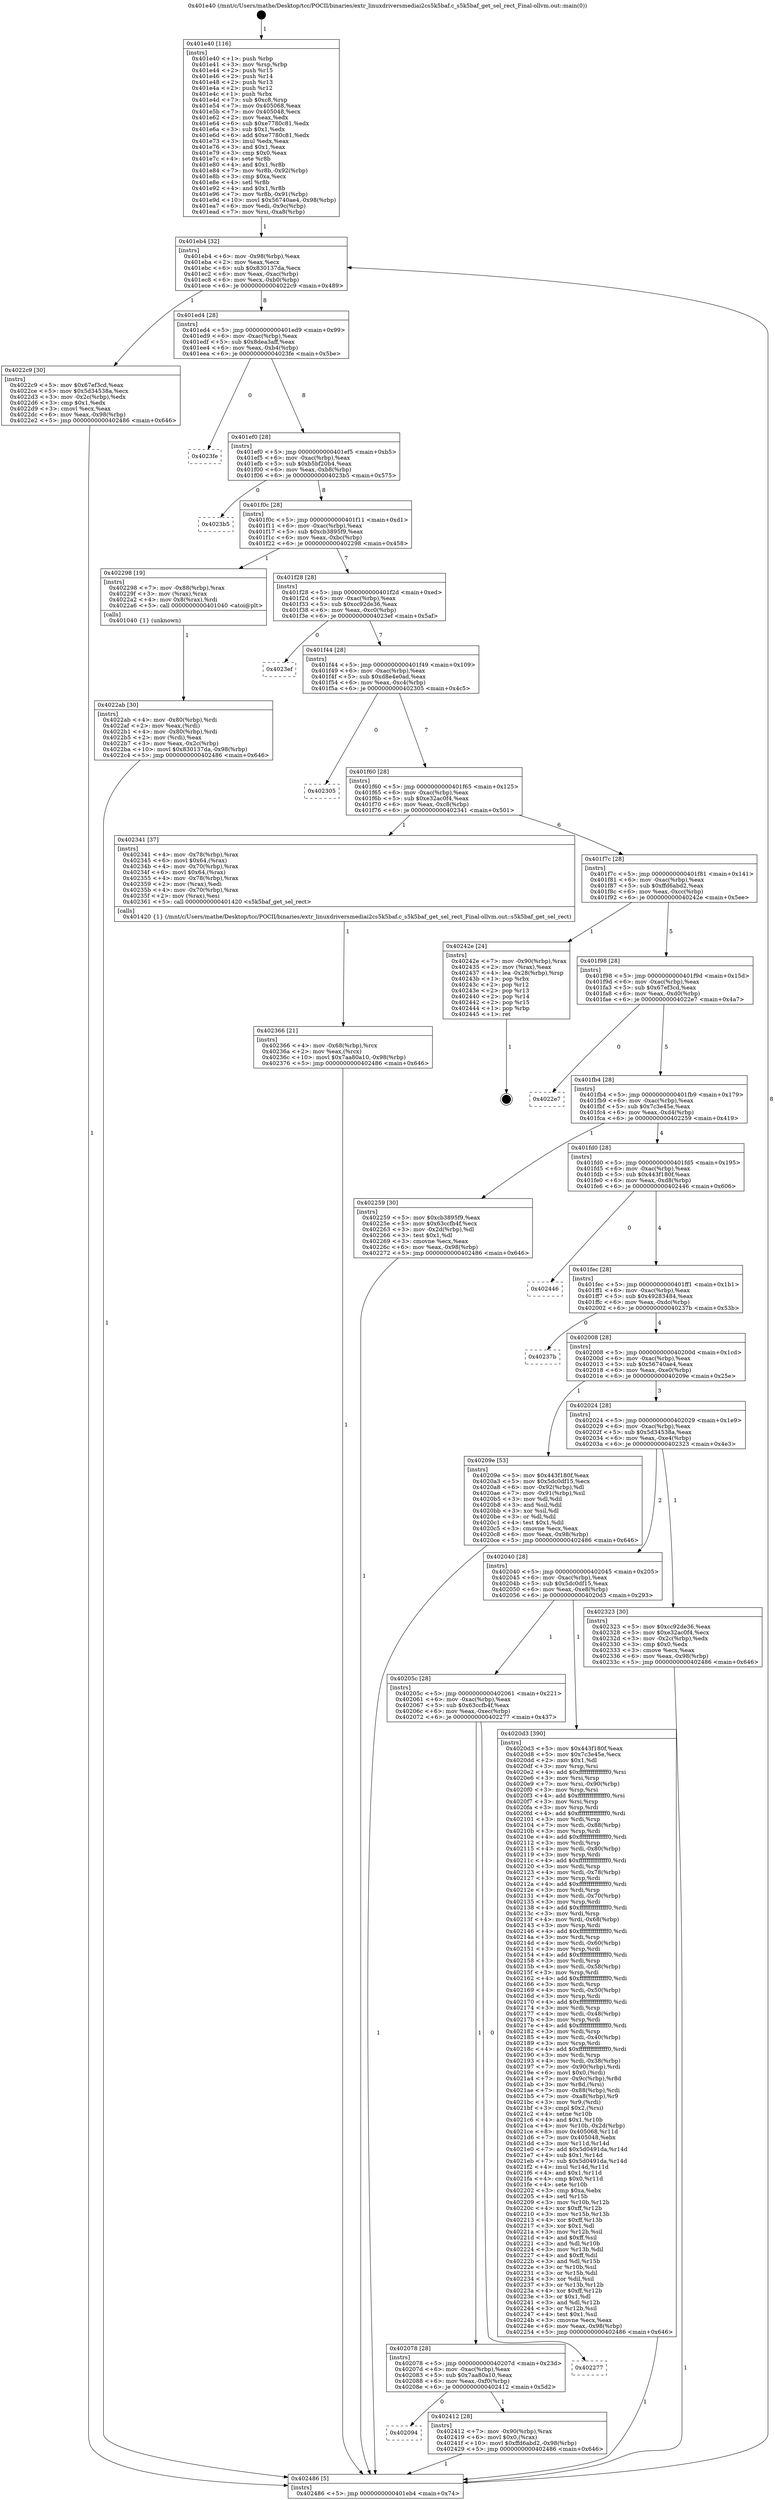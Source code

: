 digraph "0x401e40" {
  label = "0x401e40 (/mnt/c/Users/mathe/Desktop/tcc/POCII/binaries/extr_linuxdriversmediai2cs5k5baf.c_s5k5baf_get_sel_rect_Final-ollvm.out::main(0))"
  labelloc = "t"
  node[shape=record]

  Entry [label="",width=0.3,height=0.3,shape=circle,fillcolor=black,style=filled]
  "0x401eb4" [label="{
     0x401eb4 [32]\l
     | [instrs]\l
     &nbsp;&nbsp;0x401eb4 \<+6\>: mov -0x98(%rbp),%eax\l
     &nbsp;&nbsp;0x401eba \<+2\>: mov %eax,%ecx\l
     &nbsp;&nbsp;0x401ebc \<+6\>: sub $0x830137da,%ecx\l
     &nbsp;&nbsp;0x401ec2 \<+6\>: mov %eax,-0xac(%rbp)\l
     &nbsp;&nbsp;0x401ec8 \<+6\>: mov %ecx,-0xb0(%rbp)\l
     &nbsp;&nbsp;0x401ece \<+6\>: je 00000000004022c9 \<main+0x489\>\l
  }"]
  "0x4022c9" [label="{
     0x4022c9 [30]\l
     | [instrs]\l
     &nbsp;&nbsp;0x4022c9 \<+5\>: mov $0x67ef3cd,%eax\l
     &nbsp;&nbsp;0x4022ce \<+5\>: mov $0x5d34538a,%ecx\l
     &nbsp;&nbsp;0x4022d3 \<+3\>: mov -0x2c(%rbp),%edx\l
     &nbsp;&nbsp;0x4022d6 \<+3\>: cmp $0x1,%edx\l
     &nbsp;&nbsp;0x4022d9 \<+3\>: cmovl %ecx,%eax\l
     &nbsp;&nbsp;0x4022dc \<+6\>: mov %eax,-0x98(%rbp)\l
     &nbsp;&nbsp;0x4022e2 \<+5\>: jmp 0000000000402486 \<main+0x646\>\l
  }"]
  "0x401ed4" [label="{
     0x401ed4 [28]\l
     | [instrs]\l
     &nbsp;&nbsp;0x401ed4 \<+5\>: jmp 0000000000401ed9 \<main+0x99\>\l
     &nbsp;&nbsp;0x401ed9 \<+6\>: mov -0xac(%rbp),%eax\l
     &nbsp;&nbsp;0x401edf \<+5\>: sub $0x8dea3aff,%eax\l
     &nbsp;&nbsp;0x401ee4 \<+6\>: mov %eax,-0xb4(%rbp)\l
     &nbsp;&nbsp;0x401eea \<+6\>: je 00000000004023fe \<main+0x5be\>\l
  }"]
  Exit [label="",width=0.3,height=0.3,shape=circle,fillcolor=black,style=filled,peripheries=2]
  "0x4023fe" [label="{
     0x4023fe\l
  }", style=dashed]
  "0x401ef0" [label="{
     0x401ef0 [28]\l
     | [instrs]\l
     &nbsp;&nbsp;0x401ef0 \<+5\>: jmp 0000000000401ef5 \<main+0xb5\>\l
     &nbsp;&nbsp;0x401ef5 \<+6\>: mov -0xac(%rbp),%eax\l
     &nbsp;&nbsp;0x401efb \<+5\>: sub $0xb5bf20b4,%eax\l
     &nbsp;&nbsp;0x401f00 \<+6\>: mov %eax,-0xb8(%rbp)\l
     &nbsp;&nbsp;0x401f06 \<+6\>: je 00000000004023b5 \<main+0x575\>\l
  }"]
  "0x402094" [label="{
     0x402094\l
  }", style=dashed]
  "0x4023b5" [label="{
     0x4023b5\l
  }", style=dashed]
  "0x401f0c" [label="{
     0x401f0c [28]\l
     | [instrs]\l
     &nbsp;&nbsp;0x401f0c \<+5\>: jmp 0000000000401f11 \<main+0xd1\>\l
     &nbsp;&nbsp;0x401f11 \<+6\>: mov -0xac(%rbp),%eax\l
     &nbsp;&nbsp;0x401f17 \<+5\>: sub $0xcb3895f9,%eax\l
     &nbsp;&nbsp;0x401f1c \<+6\>: mov %eax,-0xbc(%rbp)\l
     &nbsp;&nbsp;0x401f22 \<+6\>: je 0000000000402298 \<main+0x458\>\l
  }"]
  "0x402412" [label="{
     0x402412 [28]\l
     | [instrs]\l
     &nbsp;&nbsp;0x402412 \<+7\>: mov -0x90(%rbp),%rax\l
     &nbsp;&nbsp;0x402419 \<+6\>: movl $0x0,(%rax)\l
     &nbsp;&nbsp;0x40241f \<+10\>: movl $0xffd6abd2,-0x98(%rbp)\l
     &nbsp;&nbsp;0x402429 \<+5\>: jmp 0000000000402486 \<main+0x646\>\l
  }"]
  "0x402298" [label="{
     0x402298 [19]\l
     | [instrs]\l
     &nbsp;&nbsp;0x402298 \<+7\>: mov -0x88(%rbp),%rax\l
     &nbsp;&nbsp;0x40229f \<+3\>: mov (%rax),%rax\l
     &nbsp;&nbsp;0x4022a2 \<+4\>: mov 0x8(%rax),%rdi\l
     &nbsp;&nbsp;0x4022a6 \<+5\>: call 0000000000401040 \<atoi@plt\>\l
     | [calls]\l
     &nbsp;&nbsp;0x401040 \{1\} (unknown)\l
  }"]
  "0x401f28" [label="{
     0x401f28 [28]\l
     | [instrs]\l
     &nbsp;&nbsp;0x401f28 \<+5\>: jmp 0000000000401f2d \<main+0xed\>\l
     &nbsp;&nbsp;0x401f2d \<+6\>: mov -0xac(%rbp),%eax\l
     &nbsp;&nbsp;0x401f33 \<+5\>: sub $0xcc92de36,%eax\l
     &nbsp;&nbsp;0x401f38 \<+6\>: mov %eax,-0xc0(%rbp)\l
     &nbsp;&nbsp;0x401f3e \<+6\>: je 00000000004023ef \<main+0x5af\>\l
  }"]
  "0x402078" [label="{
     0x402078 [28]\l
     | [instrs]\l
     &nbsp;&nbsp;0x402078 \<+5\>: jmp 000000000040207d \<main+0x23d\>\l
     &nbsp;&nbsp;0x40207d \<+6\>: mov -0xac(%rbp),%eax\l
     &nbsp;&nbsp;0x402083 \<+5\>: sub $0x7aa80a10,%eax\l
     &nbsp;&nbsp;0x402088 \<+6\>: mov %eax,-0xf0(%rbp)\l
     &nbsp;&nbsp;0x40208e \<+6\>: je 0000000000402412 \<main+0x5d2\>\l
  }"]
  "0x4023ef" [label="{
     0x4023ef\l
  }", style=dashed]
  "0x401f44" [label="{
     0x401f44 [28]\l
     | [instrs]\l
     &nbsp;&nbsp;0x401f44 \<+5\>: jmp 0000000000401f49 \<main+0x109\>\l
     &nbsp;&nbsp;0x401f49 \<+6\>: mov -0xac(%rbp),%eax\l
     &nbsp;&nbsp;0x401f4f \<+5\>: sub $0xd8e4e0ad,%eax\l
     &nbsp;&nbsp;0x401f54 \<+6\>: mov %eax,-0xc4(%rbp)\l
     &nbsp;&nbsp;0x401f5a \<+6\>: je 0000000000402305 \<main+0x4c5\>\l
  }"]
  "0x402277" [label="{
     0x402277\l
  }", style=dashed]
  "0x402305" [label="{
     0x402305\l
  }", style=dashed]
  "0x401f60" [label="{
     0x401f60 [28]\l
     | [instrs]\l
     &nbsp;&nbsp;0x401f60 \<+5\>: jmp 0000000000401f65 \<main+0x125\>\l
     &nbsp;&nbsp;0x401f65 \<+6\>: mov -0xac(%rbp),%eax\l
     &nbsp;&nbsp;0x401f6b \<+5\>: sub $0xe32ac0f4,%eax\l
     &nbsp;&nbsp;0x401f70 \<+6\>: mov %eax,-0xc8(%rbp)\l
     &nbsp;&nbsp;0x401f76 \<+6\>: je 0000000000402341 \<main+0x501\>\l
  }"]
  "0x402366" [label="{
     0x402366 [21]\l
     | [instrs]\l
     &nbsp;&nbsp;0x402366 \<+4\>: mov -0x68(%rbp),%rcx\l
     &nbsp;&nbsp;0x40236a \<+2\>: mov %eax,(%rcx)\l
     &nbsp;&nbsp;0x40236c \<+10\>: movl $0x7aa80a10,-0x98(%rbp)\l
     &nbsp;&nbsp;0x402376 \<+5\>: jmp 0000000000402486 \<main+0x646\>\l
  }"]
  "0x402341" [label="{
     0x402341 [37]\l
     | [instrs]\l
     &nbsp;&nbsp;0x402341 \<+4\>: mov -0x78(%rbp),%rax\l
     &nbsp;&nbsp;0x402345 \<+6\>: movl $0x64,(%rax)\l
     &nbsp;&nbsp;0x40234b \<+4\>: mov -0x70(%rbp),%rax\l
     &nbsp;&nbsp;0x40234f \<+6\>: movl $0x64,(%rax)\l
     &nbsp;&nbsp;0x402355 \<+4\>: mov -0x78(%rbp),%rax\l
     &nbsp;&nbsp;0x402359 \<+2\>: mov (%rax),%edi\l
     &nbsp;&nbsp;0x40235b \<+4\>: mov -0x70(%rbp),%rax\l
     &nbsp;&nbsp;0x40235f \<+2\>: mov (%rax),%esi\l
     &nbsp;&nbsp;0x402361 \<+5\>: call 0000000000401420 \<s5k5baf_get_sel_rect\>\l
     | [calls]\l
     &nbsp;&nbsp;0x401420 \{1\} (/mnt/c/Users/mathe/Desktop/tcc/POCII/binaries/extr_linuxdriversmediai2cs5k5baf.c_s5k5baf_get_sel_rect_Final-ollvm.out::s5k5baf_get_sel_rect)\l
  }"]
  "0x401f7c" [label="{
     0x401f7c [28]\l
     | [instrs]\l
     &nbsp;&nbsp;0x401f7c \<+5\>: jmp 0000000000401f81 \<main+0x141\>\l
     &nbsp;&nbsp;0x401f81 \<+6\>: mov -0xac(%rbp),%eax\l
     &nbsp;&nbsp;0x401f87 \<+5\>: sub $0xffd6abd2,%eax\l
     &nbsp;&nbsp;0x401f8c \<+6\>: mov %eax,-0xcc(%rbp)\l
     &nbsp;&nbsp;0x401f92 \<+6\>: je 000000000040242e \<main+0x5ee\>\l
  }"]
  "0x4022ab" [label="{
     0x4022ab [30]\l
     | [instrs]\l
     &nbsp;&nbsp;0x4022ab \<+4\>: mov -0x80(%rbp),%rdi\l
     &nbsp;&nbsp;0x4022af \<+2\>: mov %eax,(%rdi)\l
     &nbsp;&nbsp;0x4022b1 \<+4\>: mov -0x80(%rbp),%rdi\l
     &nbsp;&nbsp;0x4022b5 \<+2\>: mov (%rdi),%eax\l
     &nbsp;&nbsp;0x4022b7 \<+3\>: mov %eax,-0x2c(%rbp)\l
     &nbsp;&nbsp;0x4022ba \<+10\>: movl $0x830137da,-0x98(%rbp)\l
     &nbsp;&nbsp;0x4022c4 \<+5\>: jmp 0000000000402486 \<main+0x646\>\l
  }"]
  "0x40242e" [label="{
     0x40242e [24]\l
     | [instrs]\l
     &nbsp;&nbsp;0x40242e \<+7\>: mov -0x90(%rbp),%rax\l
     &nbsp;&nbsp;0x402435 \<+2\>: mov (%rax),%eax\l
     &nbsp;&nbsp;0x402437 \<+4\>: lea -0x28(%rbp),%rsp\l
     &nbsp;&nbsp;0x40243b \<+1\>: pop %rbx\l
     &nbsp;&nbsp;0x40243c \<+2\>: pop %r12\l
     &nbsp;&nbsp;0x40243e \<+2\>: pop %r13\l
     &nbsp;&nbsp;0x402440 \<+2\>: pop %r14\l
     &nbsp;&nbsp;0x402442 \<+2\>: pop %r15\l
     &nbsp;&nbsp;0x402444 \<+1\>: pop %rbp\l
     &nbsp;&nbsp;0x402445 \<+1\>: ret\l
  }"]
  "0x401f98" [label="{
     0x401f98 [28]\l
     | [instrs]\l
     &nbsp;&nbsp;0x401f98 \<+5\>: jmp 0000000000401f9d \<main+0x15d\>\l
     &nbsp;&nbsp;0x401f9d \<+6\>: mov -0xac(%rbp),%eax\l
     &nbsp;&nbsp;0x401fa3 \<+5\>: sub $0x67ef3cd,%eax\l
     &nbsp;&nbsp;0x401fa8 \<+6\>: mov %eax,-0xd0(%rbp)\l
     &nbsp;&nbsp;0x401fae \<+6\>: je 00000000004022e7 \<main+0x4a7\>\l
  }"]
  "0x40205c" [label="{
     0x40205c [28]\l
     | [instrs]\l
     &nbsp;&nbsp;0x40205c \<+5\>: jmp 0000000000402061 \<main+0x221\>\l
     &nbsp;&nbsp;0x402061 \<+6\>: mov -0xac(%rbp),%eax\l
     &nbsp;&nbsp;0x402067 \<+5\>: sub $0x63ccfb4f,%eax\l
     &nbsp;&nbsp;0x40206c \<+6\>: mov %eax,-0xec(%rbp)\l
     &nbsp;&nbsp;0x402072 \<+6\>: je 0000000000402277 \<main+0x437\>\l
  }"]
  "0x4022e7" [label="{
     0x4022e7\l
  }", style=dashed]
  "0x401fb4" [label="{
     0x401fb4 [28]\l
     | [instrs]\l
     &nbsp;&nbsp;0x401fb4 \<+5\>: jmp 0000000000401fb9 \<main+0x179\>\l
     &nbsp;&nbsp;0x401fb9 \<+6\>: mov -0xac(%rbp),%eax\l
     &nbsp;&nbsp;0x401fbf \<+5\>: sub $0x7c3e45e,%eax\l
     &nbsp;&nbsp;0x401fc4 \<+6\>: mov %eax,-0xd4(%rbp)\l
     &nbsp;&nbsp;0x401fca \<+6\>: je 0000000000402259 \<main+0x419\>\l
  }"]
  "0x4020d3" [label="{
     0x4020d3 [390]\l
     | [instrs]\l
     &nbsp;&nbsp;0x4020d3 \<+5\>: mov $0x443f180f,%eax\l
     &nbsp;&nbsp;0x4020d8 \<+5\>: mov $0x7c3e45e,%ecx\l
     &nbsp;&nbsp;0x4020dd \<+2\>: mov $0x1,%dl\l
     &nbsp;&nbsp;0x4020df \<+3\>: mov %rsp,%rsi\l
     &nbsp;&nbsp;0x4020e2 \<+4\>: add $0xfffffffffffffff0,%rsi\l
     &nbsp;&nbsp;0x4020e6 \<+3\>: mov %rsi,%rsp\l
     &nbsp;&nbsp;0x4020e9 \<+7\>: mov %rsi,-0x90(%rbp)\l
     &nbsp;&nbsp;0x4020f0 \<+3\>: mov %rsp,%rsi\l
     &nbsp;&nbsp;0x4020f3 \<+4\>: add $0xfffffffffffffff0,%rsi\l
     &nbsp;&nbsp;0x4020f7 \<+3\>: mov %rsi,%rsp\l
     &nbsp;&nbsp;0x4020fa \<+3\>: mov %rsp,%rdi\l
     &nbsp;&nbsp;0x4020fd \<+4\>: add $0xfffffffffffffff0,%rdi\l
     &nbsp;&nbsp;0x402101 \<+3\>: mov %rdi,%rsp\l
     &nbsp;&nbsp;0x402104 \<+7\>: mov %rdi,-0x88(%rbp)\l
     &nbsp;&nbsp;0x40210b \<+3\>: mov %rsp,%rdi\l
     &nbsp;&nbsp;0x40210e \<+4\>: add $0xfffffffffffffff0,%rdi\l
     &nbsp;&nbsp;0x402112 \<+3\>: mov %rdi,%rsp\l
     &nbsp;&nbsp;0x402115 \<+4\>: mov %rdi,-0x80(%rbp)\l
     &nbsp;&nbsp;0x402119 \<+3\>: mov %rsp,%rdi\l
     &nbsp;&nbsp;0x40211c \<+4\>: add $0xfffffffffffffff0,%rdi\l
     &nbsp;&nbsp;0x402120 \<+3\>: mov %rdi,%rsp\l
     &nbsp;&nbsp;0x402123 \<+4\>: mov %rdi,-0x78(%rbp)\l
     &nbsp;&nbsp;0x402127 \<+3\>: mov %rsp,%rdi\l
     &nbsp;&nbsp;0x40212a \<+4\>: add $0xfffffffffffffff0,%rdi\l
     &nbsp;&nbsp;0x40212e \<+3\>: mov %rdi,%rsp\l
     &nbsp;&nbsp;0x402131 \<+4\>: mov %rdi,-0x70(%rbp)\l
     &nbsp;&nbsp;0x402135 \<+3\>: mov %rsp,%rdi\l
     &nbsp;&nbsp;0x402138 \<+4\>: add $0xfffffffffffffff0,%rdi\l
     &nbsp;&nbsp;0x40213c \<+3\>: mov %rdi,%rsp\l
     &nbsp;&nbsp;0x40213f \<+4\>: mov %rdi,-0x68(%rbp)\l
     &nbsp;&nbsp;0x402143 \<+3\>: mov %rsp,%rdi\l
     &nbsp;&nbsp;0x402146 \<+4\>: add $0xfffffffffffffff0,%rdi\l
     &nbsp;&nbsp;0x40214a \<+3\>: mov %rdi,%rsp\l
     &nbsp;&nbsp;0x40214d \<+4\>: mov %rdi,-0x60(%rbp)\l
     &nbsp;&nbsp;0x402151 \<+3\>: mov %rsp,%rdi\l
     &nbsp;&nbsp;0x402154 \<+4\>: add $0xfffffffffffffff0,%rdi\l
     &nbsp;&nbsp;0x402158 \<+3\>: mov %rdi,%rsp\l
     &nbsp;&nbsp;0x40215b \<+4\>: mov %rdi,-0x58(%rbp)\l
     &nbsp;&nbsp;0x40215f \<+3\>: mov %rsp,%rdi\l
     &nbsp;&nbsp;0x402162 \<+4\>: add $0xfffffffffffffff0,%rdi\l
     &nbsp;&nbsp;0x402166 \<+3\>: mov %rdi,%rsp\l
     &nbsp;&nbsp;0x402169 \<+4\>: mov %rdi,-0x50(%rbp)\l
     &nbsp;&nbsp;0x40216d \<+3\>: mov %rsp,%rdi\l
     &nbsp;&nbsp;0x402170 \<+4\>: add $0xfffffffffffffff0,%rdi\l
     &nbsp;&nbsp;0x402174 \<+3\>: mov %rdi,%rsp\l
     &nbsp;&nbsp;0x402177 \<+4\>: mov %rdi,-0x48(%rbp)\l
     &nbsp;&nbsp;0x40217b \<+3\>: mov %rsp,%rdi\l
     &nbsp;&nbsp;0x40217e \<+4\>: add $0xfffffffffffffff0,%rdi\l
     &nbsp;&nbsp;0x402182 \<+3\>: mov %rdi,%rsp\l
     &nbsp;&nbsp;0x402185 \<+4\>: mov %rdi,-0x40(%rbp)\l
     &nbsp;&nbsp;0x402189 \<+3\>: mov %rsp,%rdi\l
     &nbsp;&nbsp;0x40218c \<+4\>: add $0xfffffffffffffff0,%rdi\l
     &nbsp;&nbsp;0x402190 \<+3\>: mov %rdi,%rsp\l
     &nbsp;&nbsp;0x402193 \<+4\>: mov %rdi,-0x38(%rbp)\l
     &nbsp;&nbsp;0x402197 \<+7\>: mov -0x90(%rbp),%rdi\l
     &nbsp;&nbsp;0x40219e \<+6\>: movl $0x0,(%rdi)\l
     &nbsp;&nbsp;0x4021a4 \<+7\>: mov -0x9c(%rbp),%r8d\l
     &nbsp;&nbsp;0x4021ab \<+3\>: mov %r8d,(%rsi)\l
     &nbsp;&nbsp;0x4021ae \<+7\>: mov -0x88(%rbp),%rdi\l
     &nbsp;&nbsp;0x4021b5 \<+7\>: mov -0xa8(%rbp),%r9\l
     &nbsp;&nbsp;0x4021bc \<+3\>: mov %r9,(%rdi)\l
     &nbsp;&nbsp;0x4021bf \<+3\>: cmpl $0x2,(%rsi)\l
     &nbsp;&nbsp;0x4021c2 \<+4\>: setne %r10b\l
     &nbsp;&nbsp;0x4021c6 \<+4\>: and $0x1,%r10b\l
     &nbsp;&nbsp;0x4021ca \<+4\>: mov %r10b,-0x2d(%rbp)\l
     &nbsp;&nbsp;0x4021ce \<+8\>: mov 0x405068,%r11d\l
     &nbsp;&nbsp;0x4021d6 \<+7\>: mov 0x405048,%ebx\l
     &nbsp;&nbsp;0x4021dd \<+3\>: mov %r11d,%r14d\l
     &nbsp;&nbsp;0x4021e0 \<+7\>: add $0x5d0491da,%r14d\l
     &nbsp;&nbsp;0x4021e7 \<+4\>: sub $0x1,%r14d\l
     &nbsp;&nbsp;0x4021eb \<+7\>: sub $0x5d0491da,%r14d\l
     &nbsp;&nbsp;0x4021f2 \<+4\>: imul %r14d,%r11d\l
     &nbsp;&nbsp;0x4021f6 \<+4\>: and $0x1,%r11d\l
     &nbsp;&nbsp;0x4021fa \<+4\>: cmp $0x0,%r11d\l
     &nbsp;&nbsp;0x4021fe \<+4\>: sete %r10b\l
     &nbsp;&nbsp;0x402202 \<+3\>: cmp $0xa,%ebx\l
     &nbsp;&nbsp;0x402205 \<+4\>: setl %r15b\l
     &nbsp;&nbsp;0x402209 \<+3\>: mov %r10b,%r12b\l
     &nbsp;&nbsp;0x40220c \<+4\>: xor $0xff,%r12b\l
     &nbsp;&nbsp;0x402210 \<+3\>: mov %r15b,%r13b\l
     &nbsp;&nbsp;0x402213 \<+4\>: xor $0xff,%r13b\l
     &nbsp;&nbsp;0x402217 \<+3\>: xor $0x1,%dl\l
     &nbsp;&nbsp;0x40221a \<+3\>: mov %r12b,%sil\l
     &nbsp;&nbsp;0x40221d \<+4\>: and $0xff,%sil\l
     &nbsp;&nbsp;0x402221 \<+3\>: and %dl,%r10b\l
     &nbsp;&nbsp;0x402224 \<+3\>: mov %r13b,%dil\l
     &nbsp;&nbsp;0x402227 \<+4\>: and $0xff,%dil\l
     &nbsp;&nbsp;0x40222b \<+3\>: and %dl,%r15b\l
     &nbsp;&nbsp;0x40222e \<+3\>: or %r10b,%sil\l
     &nbsp;&nbsp;0x402231 \<+3\>: or %r15b,%dil\l
     &nbsp;&nbsp;0x402234 \<+3\>: xor %dil,%sil\l
     &nbsp;&nbsp;0x402237 \<+3\>: or %r13b,%r12b\l
     &nbsp;&nbsp;0x40223a \<+4\>: xor $0xff,%r12b\l
     &nbsp;&nbsp;0x40223e \<+3\>: or $0x1,%dl\l
     &nbsp;&nbsp;0x402241 \<+3\>: and %dl,%r12b\l
     &nbsp;&nbsp;0x402244 \<+3\>: or %r12b,%sil\l
     &nbsp;&nbsp;0x402247 \<+4\>: test $0x1,%sil\l
     &nbsp;&nbsp;0x40224b \<+3\>: cmovne %ecx,%eax\l
     &nbsp;&nbsp;0x40224e \<+6\>: mov %eax,-0x98(%rbp)\l
     &nbsp;&nbsp;0x402254 \<+5\>: jmp 0000000000402486 \<main+0x646\>\l
  }"]
  "0x402259" [label="{
     0x402259 [30]\l
     | [instrs]\l
     &nbsp;&nbsp;0x402259 \<+5\>: mov $0xcb3895f9,%eax\l
     &nbsp;&nbsp;0x40225e \<+5\>: mov $0x63ccfb4f,%ecx\l
     &nbsp;&nbsp;0x402263 \<+3\>: mov -0x2d(%rbp),%dl\l
     &nbsp;&nbsp;0x402266 \<+3\>: test $0x1,%dl\l
     &nbsp;&nbsp;0x402269 \<+3\>: cmovne %ecx,%eax\l
     &nbsp;&nbsp;0x40226c \<+6\>: mov %eax,-0x98(%rbp)\l
     &nbsp;&nbsp;0x402272 \<+5\>: jmp 0000000000402486 \<main+0x646\>\l
  }"]
  "0x401fd0" [label="{
     0x401fd0 [28]\l
     | [instrs]\l
     &nbsp;&nbsp;0x401fd0 \<+5\>: jmp 0000000000401fd5 \<main+0x195\>\l
     &nbsp;&nbsp;0x401fd5 \<+6\>: mov -0xac(%rbp),%eax\l
     &nbsp;&nbsp;0x401fdb \<+5\>: sub $0x443f180f,%eax\l
     &nbsp;&nbsp;0x401fe0 \<+6\>: mov %eax,-0xd8(%rbp)\l
     &nbsp;&nbsp;0x401fe6 \<+6\>: je 0000000000402446 \<main+0x606\>\l
  }"]
  "0x402040" [label="{
     0x402040 [28]\l
     | [instrs]\l
     &nbsp;&nbsp;0x402040 \<+5\>: jmp 0000000000402045 \<main+0x205\>\l
     &nbsp;&nbsp;0x402045 \<+6\>: mov -0xac(%rbp),%eax\l
     &nbsp;&nbsp;0x40204b \<+5\>: sub $0x5dc0df15,%eax\l
     &nbsp;&nbsp;0x402050 \<+6\>: mov %eax,-0xe8(%rbp)\l
     &nbsp;&nbsp;0x402056 \<+6\>: je 00000000004020d3 \<main+0x293\>\l
  }"]
  "0x402446" [label="{
     0x402446\l
  }", style=dashed]
  "0x401fec" [label="{
     0x401fec [28]\l
     | [instrs]\l
     &nbsp;&nbsp;0x401fec \<+5\>: jmp 0000000000401ff1 \<main+0x1b1\>\l
     &nbsp;&nbsp;0x401ff1 \<+6\>: mov -0xac(%rbp),%eax\l
     &nbsp;&nbsp;0x401ff7 \<+5\>: sub $0x49283484,%eax\l
     &nbsp;&nbsp;0x401ffc \<+6\>: mov %eax,-0xdc(%rbp)\l
     &nbsp;&nbsp;0x402002 \<+6\>: je 000000000040237b \<main+0x53b\>\l
  }"]
  "0x402323" [label="{
     0x402323 [30]\l
     | [instrs]\l
     &nbsp;&nbsp;0x402323 \<+5\>: mov $0xcc92de36,%eax\l
     &nbsp;&nbsp;0x402328 \<+5\>: mov $0xe32ac0f4,%ecx\l
     &nbsp;&nbsp;0x40232d \<+3\>: mov -0x2c(%rbp),%edx\l
     &nbsp;&nbsp;0x402330 \<+3\>: cmp $0x0,%edx\l
     &nbsp;&nbsp;0x402333 \<+3\>: cmove %ecx,%eax\l
     &nbsp;&nbsp;0x402336 \<+6\>: mov %eax,-0x98(%rbp)\l
     &nbsp;&nbsp;0x40233c \<+5\>: jmp 0000000000402486 \<main+0x646\>\l
  }"]
  "0x40237b" [label="{
     0x40237b\l
  }", style=dashed]
  "0x402008" [label="{
     0x402008 [28]\l
     | [instrs]\l
     &nbsp;&nbsp;0x402008 \<+5\>: jmp 000000000040200d \<main+0x1cd\>\l
     &nbsp;&nbsp;0x40200d \<+6\>: mov -0xac(%rbp),%eax\l
     &nbsp;&nbsp;0x402013 \<+5\>: sub $0x56740ae4,%eax\l
     &nbsp;&nbsp;0x402018 \<+6\>: mov %eax,-0xe0(%rbp)\l
     &nbsp;&nbsp;0x40201e \<+6\>: je 000000000040209e \<main+0x25e\>\l
  }"]
  "0x401e40" [label="{
     0x401e40 [116]\l
     | [instrs]\l
     &nbsp;&nbsp;0x401e40 \<+1\>: push %rbp\l
     &nbsp;&nbsp;0x401e41 \<+3\>: mov %rsp,%rbp\l
     &nbsp;&nbsp;0x401e44 \<+2\>: push %r15\l
     &nbsp;&nbsp;0x401e46 \<+2\>: push %r14\l
     &nbsp;&nbsp;0x401e48 \<+2\>: push %r13\l
     &nbsp;&nbsp;0x401e4a \<+2\>: push %r12\l
     &nbsp;&nbsp;0x401e4c \<+1\>: push %rbx\l
     &nbsp;&nbsp;0x401e4d \<+7\>: sub $0xc8,%rsp\l
     &nbsp;&nbsp;0x401e54 \<+7\>: mov 0x405068,%eax\l
     &nbsp;&nbsp;0x401e5b \<+7\>: mov 0x405048,%ecx\l
     &nbsp;&nbsp;0x401e62 \<+2\>: mov %eax,%edx\l
     &nbsp;&nbsp;0x401e64 \<+6\>: sub $0xe7780c81,%edx\l
     &nbsp;&nbsp;0x401e6a \<+3\>: sub $0x1,%edx\l
     &nbsp;&nbsp;0x401e6d \<+6\>: add $0xe7780c81,%edx\l
     &nbsp;&nbsp;0x401e73 \<+3\>: imul %edx,%eax\l
     &nbsp;&nbsp;0x401e76 \<+3\>: and $0x1,%eax\l
     &nbsp;&nbsp;0x401e79 \<+3\>: cmp $0x0,%eax\l
     &nbsp;&nbsp;0x401e7c \<+4\>: sete %r8b\l
     &nbsp;&nbsp;0x401e80 \<+4\>: and $0x1,%r8b\l
     &nbsp;&nbsp;0x401e84 \<+7\>: mov %r8b,-0x92(%rbp)\l
     &nbsp;&nbsp;0x401e8b \<+3\>: cmp $0xa,%ecx\l
     &nbsp;&nbsp;0x401e8e \<+4\>: setl %r8b\l
     &nbsp;&nbsp;0x401e92 \<+4\>: and $0x1,%r8b\l
     &nbsp;&nbsp;0x401e96 \<+7\>: mov %r8b,-0x91(%rbp)\l
     &nbsp;&nbsp;0x401e9d \<+10\>: movl $0x56740ae4,-0x98(%rbp)\l
     &nbsp;&nbsp;0x401ea7 \<+6\>: mov %edi,-0x9c(%rbp)\l
     &nbsp;&nbsp;0x401ead \<+7\>: mov %rsi,-0xa8(%rbp)\l
  }"]
  "0x40209e" [label="{
     0x40209e [53]\l
     | [instrs]\l
     &nbsp;&nbsp;0x40209e \<+5\>: mov $0x443f180f,%eax\l
     &nbsp;&nbsp;0x4020a3 \<+5\>: mov $0x5dc0df15,%ecx\l
     &nbsp;&nbsp;0x4020a8 \<+6\>: mov -0x92(%rbp),%dl\l
     &nbsp;&nbsp;0x4020ae \<+7\>: mov -0x91(%rbp),%sil\l
     &nbsp;&nbsp;0x4020b5 \<+3\>: mov %dl,%dil\l
     &nbsp;&nbsp;0x4020b8 \<+3\>: and %sil,%dil\l
     &nbsp;&nbsp;0x4020bb \<+3\>: xor %sil,%dl\l
     &nbsp;&nbsp;0x4020be \<+3\>: or %dl,%dil\l
     &nbsp;&nbsp;0x4020c1 \<+4\>: test $0x1,%dil\l
     &nbsp;&nbsp;0x4020c5 \<+3\>: cmovne %ecx,%eax\l
     &nbsp;&nbsp;0x4020c8 \<+6\>: mov %eax,-0x98(%rbp)\l
     &nbsp;&nbsp;0x4020ce \<+5\>: jmp 0000000000402486 \<main+0x646\>\l
  }"]
  "0x402024" [label="{
     0x402024 [28]\l
     | [instrs]\l
     &nbsp;&nbsp;0x402024 \<+5\>: jmp 0000000000402029 \<main+0x1e9\>\l
     &nbsp;&nbsp;0x402029 \<+6\>: mov -0xac(%rbp),%eax\l
     &nbsp;&nbsp;0x40202f \<+5\>: sub $0x5d34538a,%eax\l
     &nbsp;&nbsp;0x402034 \<+6\>: mov %eax,-0xe4(%rbp)\l
     &nbsp;&nbsp;0x40203a \<+6\>: je 0000000000402323 \<main+0x4e3\>\l
  }"]
  "0x402486" [label="{
     0x402486 [5]\l
     | [instrs]\l
     &nbsp;&nbsp;0x402486 \<+5\>: jmp 0000000000401eb4 \<main+0x74\>\l
  }"]
  Entry -> "0x401e40" [label=" 1"]
  "0x401eb4" -> "0x4022c9" [label=" 1"]
  "0x401eb4" -> "0x401ed4" [label=" 8"]
  "0x40242e" -> Exit [label=" 1"]
  "0x401ed4" -> "0x4023fe" [label=" 0"]
  "0x401ed4" -> "0x401ef0" [label=" 8"]
  "0x402412" -> "0x402486" [label=" 1"]
  "0x401ef0" -> "0x4023b5" [label=" 0"]
  "0x401ef0" -> "0x401f0c" [label=" 8"]
  "0x402078" -> "0x402094" [label=" 0"]
  "0x401f0c" -> "0x402298" [label=" 1"]
  "0x401f0c" -> "0x401f28" [label=" 7"]
  "0x402078" -> "0x402412" [label=" 1"]
  "0x401f28" -> "0x4023ef" [label=" 0"]
  "0x401f28" -> "0x401f44" [label=" 7"]
  "0x40205c" -> "0x402078" [label=" 1"]
  "0x401f44" -> "0x402305" [label=" 0"]
  "0x401f44" -> "0x401f60" [label=" 7"]
  "0x40205c" -> "0x402277" [label=" 0"]
  "0x401f60" -> "0x402341" [label=" 1"]
  "0x401f60" -> "0x401f7c" [label=" 6"]
  "0x402366" -> "0x402486" [label=" 1"]
  "0x401f7c" -> "0x40242e" [label=" 1"]
  "0x401f7c" -> "0x401f98" [label=" 5"]
  "0x402341" -> "0x402366" [label=" 1"]
  "0x401f98" -> "0x4022e7" [label=" 0"]
  "0x401f98" -> "0x401fb4" [label=" 5"]
  "0x4022c9" -> "0x402486" [label=" 1"]
  "0x401fb4" -> "0x402259" [label=" 1"]
  "0x401fb4" -> "0x401fd0" [label=" 4"]
  "0x4022ab" -> "0x402486" [label=" 1"]
  "0x401fd0" -> "0x402446" [label=" 0"]
  "0x401fd0" -> "0x401fec" [label=" 4"]
  "0x402259" -> "0x402486" [label=" 1"]
  "0x401fec" -> "0x40237b" [label=" 0"]
  "0x401fec" -> "0x402008" [label=" 4"]
  "0x4020d3" -> "0x402486" [label=" 1"]
  "0x402008" -> "0x40209e" [label=" 1"]
  "0x402008" -> "0x402024" [label=" 3"]
  "0x40209e" -> "0x402486" [label=" 1"]
  "0x401e40" -> "0x401eb4" [label=" 1"]
  "0x402486" -> "0x401eb4" [label=" 8"]
  "0x402323" -> "0x402486" [label=" 1"]
  "0x402024" -> "0x402323" [label=" 1"]
  "0x402024" -> "0x402040" [label=" 2"]
  "0x402298" -> "0x4022ab" [label=" 1"]
  "0x402040" -> "0x4020d3" [label=" 1"]
  "0x402040" -> "0x40205c" [label=" 1"]
}

